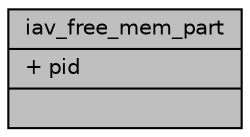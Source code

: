 digraph "iav_free_mem_part"
{
 // INTERACTIVE_SVG=YES
 // LATEX_PDF_SIZE
  bgcolor="transparent";
  edge [fontname="Helvetica",fontsize="10",labelfontname="Helvetica",labelfontsize="10"];
  node [fontname="Helvetica",fontsize="10",shape=record];
  Node1 [label="{iav_free_mem_part\n|+ pid\l|}",height=0.2,width=0.4,color="black", fillcolor="grey75", style="filled", fontcolor="black",tooltip=" "];
}
